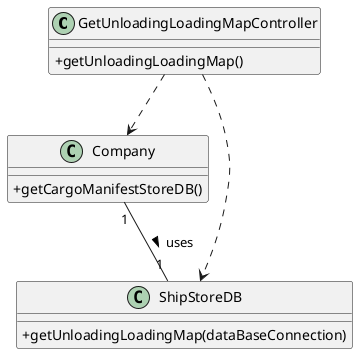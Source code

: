 @startuml
skinparam classAttributeIconSize 0

class GetUnloadingLoadingMapController{
    +getUnloadingLoadingMap()
}

class Company {
    +getCargoManifestStoreDB()
}

class ShipStoreDB {
    +getUnloadingLoadingMap(dataBaseConnection)
}

GetUnloadingLoadingMapController ..> Company
GetUnloadingLoadingMapController ..> ShipStoreDB
Company "1" -- "1" ShipStoreDB : uses >

@enduml